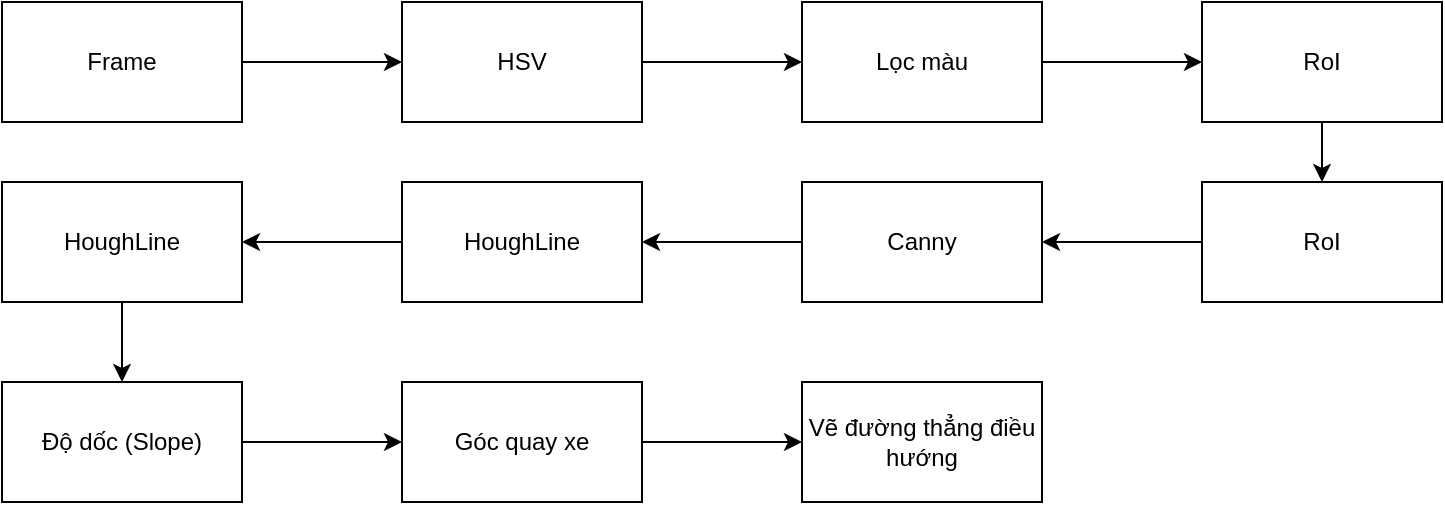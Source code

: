 <mxfile version="13.3.0" type="device"><diagram id="C5RBs43oDa-KdzZeNtuy" name="Page-1"><mxGraphModel dx="1102" dy="565" grid="1" gridSize="10" guides="1" tooltips="1" connect="1" arrows="1" fold="1" page="1" pageScale="1" pageWidth="827" pageHeight="1169" math="0" shadow="0"><root><mxCell id="WIyWlLk6GJQsqaUBKTNV-0"/><mxCell id="WIyWlLk6GJQsqaUBKTNV-1" parent="WIyWlLk6GJQsqaUBKTNV-0"/><mxCell id="UT9pRNdCBNkEcQzZqVVO-2" value="" style="edgeStyle=orthogonalEdgeStyle;rounded=0;orthogonalLoop=1;jettySize=auto;html=1;" edge="1" parent="WIyWlLk6GJQsqaUBKTNV-1" source="UT9pRNdCBNkEcQzZqVVO-0" target="UT9pRNdCBNkEcQzZqVVO-1"><mxGeometry relative="1" as="geometry"/></mxCell><mxCell id="UT9pRNdCBNkEcQzZqVVO-0" value="Frame" style="rounded=0;whiteSpace=wrap;html=1;" vertex="1" parent="WIyWlLk6GJQsqaUBKTNV-1"><mxGeometry x="10" y="310" width="120" height="60" as="geometry"/></mxCell><mxCell id="UT9pRNdCBNkEcQzZqVVO-4" value="" style="edgeStyle=orthogonalEdgeStyle;rounded=0;orthogonalLoop=1;jettySize=auto;html=1;" edge="1" parent="WIyWlLk6GJQsqaUBKTNV-1" source="UT9pRNdCBNkEcQzZqVVO-1" target="UT9pRNdCBNkEcQzZqVVO-3"><mxGeometry relative="1" as="geometry"/></mxCell><mxCell id="UT9pRNdCBNkEcQzZqVVO-1" value="HSV" style="rounded=0;whiteSpace=wrap;html=1;" vertex="1" parent="WIyWlLk6GJQsqaUBKTNV-1"><mxGeometry x="210" y="310" width="120" height="60" as="geometry"/></mxCell><mxCell id="UT9pRNdCBNkEcQzZqVVO-6" value="" style="edgeStyle=orthogonalEdgeStyle;rounded=0;orthogonalLoop=1;jettySize=auto;html=1;" edge="1" parent="WIyWlLk6GJQsqaUBKTNV-1" source="UT9pRNdCBNkEcQzZqVVO-3" target="UT9pRNdCBNkEcQzZqVVO-5"><mxGeometry relative="1" as="geometry"/></mxCell><mxCell id="UT9pRNdCBNkEcQzZqVVO-3" value="Lọc màu" style="rounded=0;whiteSpace=wrap;html=1;" vertex="1" parent="WIyWlLk6GJQsqaUBKTNV-1"><mxGeometry x="410" y="310" width="120" height="60" as="geometry"/></mxCell><mxCell id="UT9pRNdCBNkEcQzZqVVO-8" value="" style="edgeStyle=orthogonalEdgeStyle;rounded=0;orthogonalLoop=1;jettySize=auto;html=1;" edge="1" parent="WIyWlLk6GJQsqaUBKTNV-1" source="UT9pRNdCBNkEcQzZqVVO-5" target="UT9pRNdCBNkEcQzZqVVO-7"><mxGeometry relative="1" as="geometry"/></mxCell><mxCell id="UT9pRNdCBNkEcQzZqVVO-5" value="RoI" style="rounded=0;whiteSpace=wrap;html=1;" vertex="1" parent="WIyWlLk6GJQsqaUBKTNV-1"><mxGeometry x="610" y="310" width="120" height="60" as="geometry"/></mxCell><mxCell id="UT9pRNdCBNkEcQzZqVVO-10" value="" style="edgeStyle=orthogonalEdgeStyle;rounded=0;orthogonalLoop=1;jettySize=auto;html=1;" edge="1" parent="WIyWlLk6GJQsqaUBKTNV-1" source="UT9pRNdCBNkEcQzZqVVO-7" target="UT9pRNdCBNkEcQzZqVVO-9"><mxGeometry relative="1" as="geometry"/></mxCell><mxCell id="UT9pRNdCBNkEcQzZqVVO-7" value="RoI" style="rounded=0;whiteSpace=wrap;html=1;" vertex="1" parent="WIyWlLk6GJQsqaUBKTNV-1"><mxGeometry x="610" y="400" width="120" height="60" as="geometry"/></mxCell><mxCell id="UT9pRNdCBNkEcQzZqVVO-12" value="" style="edgeStyle=orthogonalEdgeStyle;rounded=0;orthogonalLoop=1;jettySize=auto;html=1;" edge="1" parent="WIyWlLk6GJQsqaUBKTNV-1" source="UT9pRNdCBNkEcQzZqVVO-9" target="UT9pRNdCBNkEcQzZqVVO-11"><mxGeometry relative="1" as="geometry"/></mxCell><mxCell id="UT9pRNdCBNkEcQzZqVVO-9" value="Canny" style="rounded=0;whiteSpace=wrap;html=1;" vertex="1" parent="WIyWlLk6GJQsqaUBKTNV-1"><mxGeometry x="410" y="400" width="120" height="60" as="geometry"/></mxCell><mxCell id="UT9pRNdCBNkEcQzZqVVO-14" value="" style="edgeStyle=orthogonalEdgeStyle;rounded=0;orthogonalLoop=1;jettySize=auto;html=1;" edge="1" parent="WIyWlLk6GJQsqaUBKTNV-1" source="UT9pRNdCBNkEcQzZqVVO-11" target="UT9pRNdCBNkEcQzZqVVO-13"><mxGeometry relative="1" as="geometry"/></mxCell><mxCell id="UT9pRNdCBNkEcQzZqVVO-11" value="HoughLine" style="rounded=0;whiteSpace=wrap;html=1;" vertex="1" parent="WIyWlLk6GJQsqaUBKTNV-1"><mxGeometry x="210" y="400" width="120" height="60" as="geometry"/></mxCell><mxCell id="UT9pRNdCBNkEcQzZqVVO-16" value="" style="edgeStyle=orthogonalEdgeStyle;rounded=0;orthogonalLoop=1;jettySize=auto;html=1;" edge="1" parent="WIyWlLk6GJQsqaUBKTNV-1" source="UT9pRNdCBNkEcQzZqVVO-13" target="UT9pRNdCBNkEcQzZqVVO-15"><mxGeometry relative="1" as="geometry"/></mxCell><mxCell id="UT9pRNdCBNkEcQzZqVVO-13" value="HoughLine" style="rounded=0;whiteSpace=wrap;html=1;" vertex="1" parent="WIyWlLk6GJQsqaUBKTNV-1"><mxGeometry x="10" y="400" width="120" height="60" as="geometry"/></mxCell><mxCell id="UT9pRNdCBNkEcQzZqVVO-18" value="" style="edgeStyle=orthogonalEdgeStyle;rounded=0;orthogonalLoop=1;jettySize=auto;html=1;" edge="1" parent="WIyWlLk6GJQsqaUBKTNV-1" source="UT9pRNdCBNkEcQzZqVVO-15" target="UT9pRNdCBNkEcQzZqVVO-17"><mxGeometry relative="1" as="geometry"/></mxCell><mxCell id="UT9pRNdCBNkEcQzZqVVO-15" value="Độ dốc (Slope)" style="rounded=0;whiteSpace=wrap;html=1;" vertex="1" parent="WIyWlLk6GJQsqaUBKTNV-1"><mxGeometry x="10" y="500" width="120" height="60" as="geometry"/></mxCell><mxCell id="UT9pRNdCBNkEcQzZqVVO-20" value="" style="edgeStyle=orthogonalEdgeStyle;rounded=0;orthogonalLoop=1;jettySize=auto;html=1;" edge="1" parent="WIyWlLk6GJQsqaUBKTNV-1" source="UT9pRNdCBNkEcQzZqVVO-17" target="UT9pRNdCBNkEcQzZqVVO-19"><mxGeometry relative="1" as="geometry"/></mxCell><mxCell id="UT9pRNdCBNkEcQzZqVVO-17" value="Góc quay xe" style="rounded=0;whiteSpace=wrap;html=1;" vertex="1" parent="WIyWlLk6GJQsqaUBKTNV-1"><mxGeometry x="210" y="500" width="120" height="60" as="geometry"/></mxCell><mxCell id="UT9pRNdCBNkEcQzZqVVO-19" value="Vẽ đường thẳng điều hướng" style="rounded=0;whiteSpace=wrap;html=1;" vertex="1" parent="WIyWlLk6GJQsqaUBKTNV-1"><mxGeometry x="410" y="500" width="120" height="60" as="geometry"/></mxCell></root></mxGraphModel></diagram></mxfile>